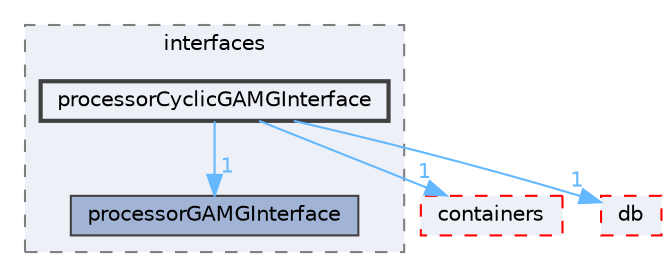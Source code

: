digraph "src/OpenFOAM/matrices/lduMatrix/solvers/GAMG/interfaces/processorCyclicGAMGInterface"
{
 // LATEX_PDF_SIZE
  bgcolor="transparent";
  edge [fontname=Helvetica,fontsize=10,labelfontname=Helvetica,labelfontsize=10];
  node [fontname=Helvetica,fontsize=10,shape=box,height=0.2,width=0.4];
  compound=true
  subgraph clusterdir_354e0e3f4a321ccc8878de612aa38840 {
    graph [ bgcolor="#edf0f7", pencolor="grey50", label="interfaces", fontname=Helvetica,fontsize=10 style="filled,dashed", URL="dir_354e0e3f4a321ccc8878de612aa38840.html",tooltip=""]
  dir_27ac375961e704bf57585b65f2845afc [label="processorGAMGInterface", fillcolor="#a2b4d6", color="grey25", style="filled", URL="dir_27ac375961e704bf57585b65f2845afc.html",tooltip=""];
  dir_494056105461a6d6c02333018503a8bc [label="processorCyclicGAMGInterface", fillcolor="#edf0f7", color="grey25", style="filled,bold", URL="dir_494056105461a6d6c02333018503a8bc.html",tooltip=""];
  }
  dir_19d0872053bde092be81d7fe3f56cbf7 [label="containers", fillcolor="#edf0f7", color="red", style="filled,dashed", URL="dir_19d0872053bde092be81d7fe3f56cbf7.html",tooltip=""];
  dir_63c634f7a7cfd679ac26c67fb30fc32f [label="db", fillcolor="#edf0f7", color="red", style="filled,dashed", URL="dir_63c634f7a7cfd679ac26c67fb30fc32f.html",tooltip=""];
  dir_494056105461a6d6c02333018503a8bc->dir_19d0872053bde092be81d7fe3f56cbf7 [headlabel="1", labeldistance=1.5 headhref="dir_003091_000669.html" href="dir_003091_000669.html" color="steelblue1" fontcolor="steelblue1"];
  dir_494056105461a6d6c02333018503a8bc->dir_27ac375961e704bf57585b65f2845afc [headlabel="1", labeldistance=1.5 headhref="dir_003091_003094.html" href="dir_003091_003094.html" color="steelblue1" fontcolor="steelblue1"];
  dir_494056105461a6d6c02333018503a8bc->dir_63c634f7a7cfd679ac26c67fb30fc32f [headlabel="1", labeldistance=1.5 headhref="dir_003091_000817.html" href="dir_003091_000817.html" color="steelblue1" fontcolor="steelblue1"];
}

